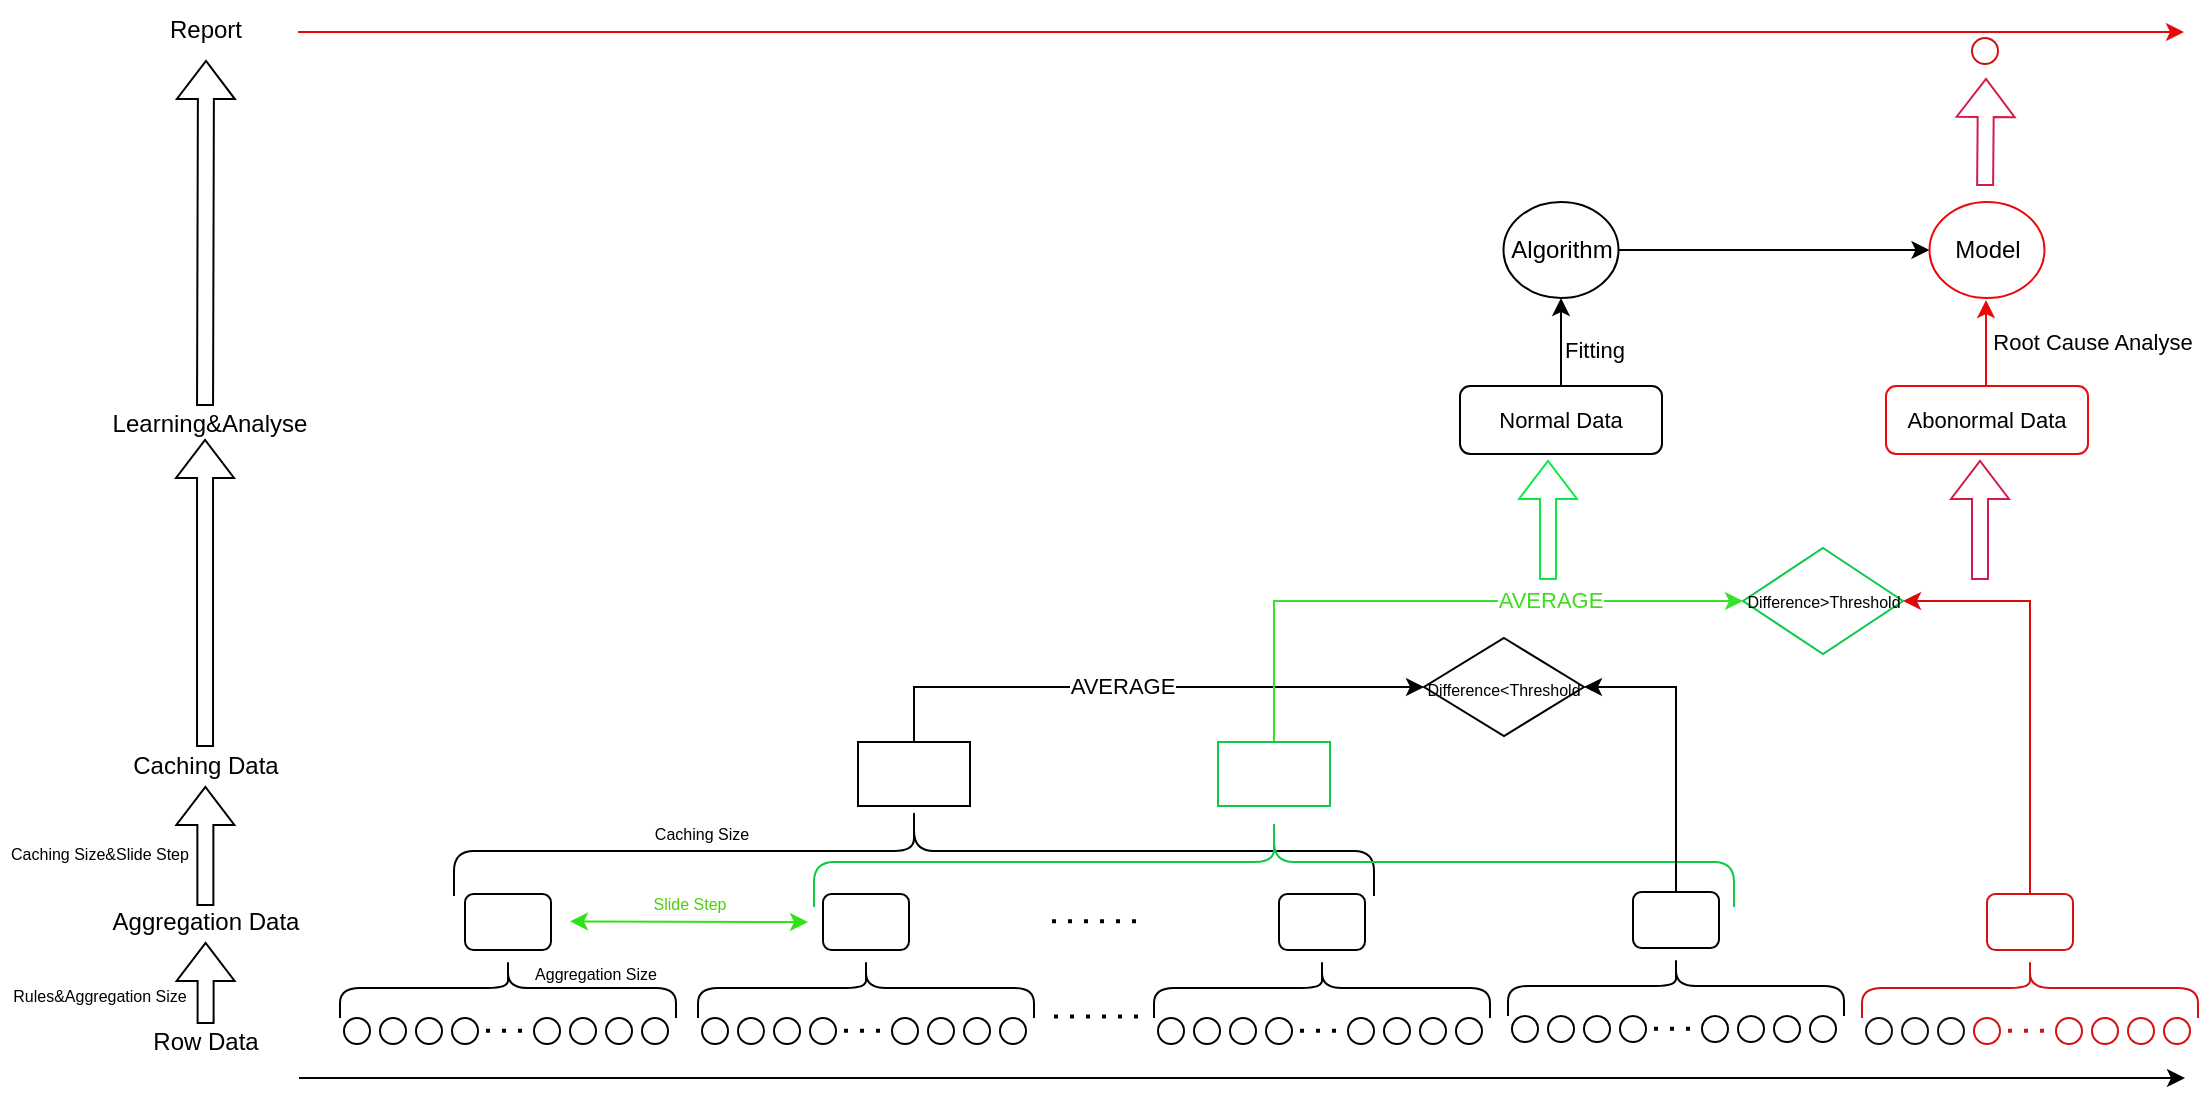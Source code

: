 <mxfile version="22.0.6" type="github">
  <diagram name="第 1 页" id="WTBXMF-47c1gRvCRbFfg">
    <mxGraphModel dx="977" dy="653" grid="0" gridSize="10" guides="1" tooltips="1" connect="1" arrows="1" fold="1" page="1" pageScale="1" pageWidth="1200" pageHeight="1920" math="0" shadow="0">
      <root>
        <mxCell id="0" />
        <mxCell id="1" parent="0" />
        <mxCell id="7vhGW-fj3BiN3b13xz7E-1" value="" style="ellipse;whiteSpace=wrap;html=1;aspect=fixed;" vertex="1" parent="1">
          <mxGeometry x="180" y="540" width="13" height="13" as="geometry" />
        </mxCell>
        <mxCell id="7vhGW-fj3BiN3b13xz7E-3" value="" style="ellipse;whiteSpace=wrap;html=1;aspect=fixed;" vertex="1" parent="1">
          <mxGeometry x="198" y="540" width="13" height="13" as="geometry" />
        </mxCell>
        <mxCell id="7vhGW-fj3BiN3b13xz7E-6" value="" style="ellipse;whiteSpace=wrap;html=1;aspect=fixed;" vertex="1" parent="1">
          <mxGeometry x="216" y="540" width="13" height="13" as="geometry" />
        </mxCell>
        <mxCell id="7vhGW-fj3BiN3b13xz7E-7" value="" style="ellipse;whiteSpace=wrap;html=1;aspect=fixed;" vertex="1" parent="1">
          <mxGeometry x="234" y="540" width="13" height="13" as="geometry" />
        </mxCell>
        <mxCell id="7vhGW-fj3BiN3b13xz7E-8" value="" style="ellipse;whiteSpace=wrap;html=1;aspect=fixed;" vertex="1" parent="1">
          <mxGeometry x="275" y="540" width="13" height="13" as="geometry" />
        </mxCell>
        <mxCell id="7vhGW-fj3BiN3b13xz7E-9" value="" style="ellipse;whiteSpace=wrap;html=1;aspect=fixed;" vertex="1" parent="1">
          <mxGeometry x="293" y="540" width="13" height="13" as="geometry" />
        </mxCell>
        <mxCell id="7vhGW-fj3BiN3b13xz7E-10" value="" style="ellipse;whiteSpace=wrap;html=1;aspect=fixed;" vertex="1" parent="1">
          <mxGeometry x="311" y="540" width="13" height="13" as="geometry" />
        </mxCell>
        <mxCell id="7vhGW-fj3BiN3b13xz7E-11" value="" style="ellipse;whiteSpace=wrap;html=1;aspect=fixed;" vertex="1" parent="1">
          <mxGeometry x="329" y="540" width="13" height="13" as="geometry" />
        </mxCell>
        <mxCell id="7vhGW-fj3BiN3b13xz7E-13" value="" style="endArrow=none;dashed=1;html=1;dashPattern=1 3;strokeWidth=2;rounded=0;" edge="1" parent="1">
          <mxGeometry width="50" height="50" relative="1" as="geometry">
            <mxPoint x="251" y="546.39" as="sourcePoint" />
            <mxPoint x="271" y="546.39" as="targetPoint" />
          </mxGeometry>
        </mxCell>
        <mxCell id="7vhGW-fj3BiN3b13xz7E-14" value="" style="shape=curlyBracket;whiteSpace=wrap;html=1;rounded=1;flipH=1;labelPosition=right;verticalLabelPosition=middle;align=left;verticalAlign=middle;flipV=1;direction=north;" vertex="1" parent="1">
          <mxGeometry x="178" y="510" width="168" height="30" as="geometry" />
        </mxCell>
        <mxCell id="7vhGW-fj3BiN3b13xz7E-15" value="" style="rounded=1;whiteSpace=wrap;html=1;" vertex="1" parent="1">
          <mxGeometry x="240.5" y="478" width="43" height="28" as="geometry" />
        </mxCell>
        <mxCell id="7vhGW-fj3BiN3b13xz7E-16" value="" style="endArrow=classic;html=1;rounded=0;" edge="1" parent="1">
          <mxGeometry width="50" height="50" relative="1" as="geometry">
            <mxPoint x="157.5" y="570" as="sourcePoint" />
            <mxPoint x="1100.5" y="570" as="targetPoint" />
          </mxGeometry>
        </mxCell>
        <mxCell id="7vhGW-fj3BiN3b13xz7E-17" value="" style="ellipse;whiteSpace=wrap;html=1;aspect=fixed;" vertex="1" parent="1">
          <mxGeometry x="359" y="540" width="13" height="13" as="geometry" />
        </mxCell>
        <mxCell id="7vhGW-fj3BiN3b13xz7E-18" value="" style="ellipse;whiteSpace=wrap;html=1;aspect=fixed;" vertex="1" parent="1">
          <mxGeometry x="377" y="540" width="13" height="13" as="geometry" />
        </mxCell>
        <mxCell id="7vhGW-fj3BiN3b13xz7E-19" value="" style="ellipse;whiteSpace=wrap;html=1;aspect=fixed;" vertex="1" parent="1">
          <mxGeometry x="395" y="540" width="13" height="13" as="geometry" />
        </mxCell>
        <mxCell id="7vhGW-fj3BiN3b13xz7E-20" value="" style="ellipse;whiteSpace=wrap;html=1;aspect=fixed;" vertex="1" parent="1">
          <mxGeometry x="413" y="540" width="13" height="13" as="geometry" />
        </mxCell>
        <mxCell id="7vhGW-fj3BiN3b13xz7E-21" value="" style="ellipse;whiteSpace=wrap;html=1;aspect=fixed;" vertex="1" parent="1">
          <mxGeometry x="454" y="540" width="13" height="13" as="geometry" />
        </mxCell>
        <mxCell id="7vhGW-fj3BiN3b13xz7E-22" value="" style="ellipse;whiteSpace=wrap;html=1;aspect=fixed;" vertex="1" parent="1">
          <mxGeometry x="472" y="540" width="13" height="13" as="geometry" />
        </mxCell>
        <mxCell id="7vhGW-fj3BiN3b13xz7E-23" value="" style="ellipse;whiteSpace=wrap;html=1;aspect=fixed;" vertex="1" parent="1">
          <mxGeometry x="490" y="540" width="13" height="13" as="geometry" />
        </mxCell>
        <mxCell id="7vhGW-fj3BiN3b13xz7E-24" value="" style="ellipse;whiteSpace=wrap;html=1;aspect=fixed;" vertex="1" parent="1">
          <mxGeometry x="508" y="540" width="13" height="13" as="geometry" />
        </mxCell>
        <mxCell id="7vhGW-fj3BiN3b13xz7E-25" value="" style="endArrow=none;dashed=1;html=1;dashPattern=1 3;strokeWidth=2;rounded=0;" edge="1" parent="1">
          <mxGeometry width="50" height="50" relative="1" as="geometry">
            <mxPoint x="430" y="546.39" as="sourcePoint" />
            <mxPoint x="450" y="546.39" as="targetPoint" />
          </mxGeometry>
        </mxCell>
        <mxCell id="7vhGW-fj3BiN3b13xz7E-26" value="" style="shape=curlyBracket;whiteSpace=wrap;html=1;rounded=1;flipH=1;labelPosition=right;verticalLabelPosition=middle;align=left;verticalAlign=middle;flipV=1;direction=north;" vertex="1" parent="1">
          <mxGeometry x="357" y="510" width="168" height="30" as="geometry" />
        </mxCell>
        <mxCell id="7vhGW-fj3BiN3b13xz7E-27" value="" style="rounded=1;whiteSpace=wrap;html=1;" vertex="1" parent="1">
          <mxGeometry x="419.5" y="478" width="43" height="28" as="geometry" />
        </mxCell>
        <mxCell id="7vhGW-fj3BiN3b13xz7E-40" value="" style="endArrow=none;dashed=1;html=1;dashPattern=1 3;strokeWidth=2;rounded=0;" edge="1" parent="1">
          <mxGeometry width="50" height="50" relative="1" as="geometry">
            <mxPoint x="535" y="539.31" as="sourcePoint" />
            <mxPoint x="577" y="539.31" as="targetPoint" />
          </mxGeometry>
        </mxCell>
        <mxCell id="7vhGW-fj3BiN3b13xz7E-52" value="" style="ellipse;whiteSpace=wrap;html=1;aspect=fixed;" vertex="1" parent="1">
          <mxGeometry x="587" y="540" width="13" height="13" as="geometry" />
        </mxCell>
        <mxCell id="7vhGW-fj3BiN3b13xz7E-53" value="" style="ellipse;whiteSpace=wrap;html=1;aspect=fixed;" vertex="1" parent="1">
          <mxGeometry x="605" y="540" width="13" height="13" as="geometry" />
        </mxCell>
        <mxCell id="7vhGW-fj3BiN3b13xz7E-54" value="" style="ellipse;whiteSpace=wrap;html=1;aspect=fixed;" vertex="1" parent="1">
          <mxGeometry x="623" y="540" width="13" height="13" as="geometry" />
        </mxCell>
        <mxCell id="7vhGW-fj3BiN3b13xz7E-55" value="" style="ellipse;whiteSpace=wrap;html=1;aspect=fixed;" vertex="1" parent="1">
          <mxGeometry x="641" y="540" width="13" height="13" as="geometry" />
        </mxCell>
        <mxCell id="7vhGW-fj3BiN3b13xz7E-56" value="" style="ellipse;whiteSpace=wrap;html=1;aspect=fixed;" vertex="1" parent="1">
          <mxGeometry x="682" y="540" width="13" height="13" as="geometry" />
        </mxCell>
        <mxCell id="7vhGW-fj3BiN3b13xz7E-57" value="" style="ellipse;whiteSpace=wrap;html=1;aspect=fixed;" vertex="1" parent="1">
          <mxGeometry x="700" y="540" width="13" height="13" as="geometry" />
        </mxCell>
        <mxCell id="7vhGW-fj3BiN3b13xz7E-58" value="" style="ellipse;whiteSpace=wrap;html=1;aspect=fixed;" vertex="1" parent="1">
          <mxGeometry x="718" y="540" width="13" height="13" as="geometry" />
        </mxCell>
        <mxCell id="7vhGW-fj3BiN3b13xz7E-59" value="" style="ellipse;whiteSpace=wrap;html=1;aspect=fixed;" vertex="1" parent="1">
          <mxGeometry x="736" y="540" width="13" height="13" as="geometry" />
        </mxCell>
        <mxCell id="7vhGW-fj3BiN3b13xz7E-60" value="" style="endArrow=none;dashed=1;html=1;dashPattern=1 3;strokeWidth=2;rounded=0;" edge="1" parent="1">
          <mxGeometry width="50" height="50" relative="1" as="geometry">
            <mxPoint x="658" y="546.39" as="sourcePoint" />
            <mxPoint x="678" y="546.39" as="targetPoint" />
          </mxGeometry>
        </mxCell>
        <mxCell id="7vhGW-fj3BiN3b13xz7E-61" value="" style="shape=curlyBracket;whiteSpace=wrap;html=1;rounded=1;flipH=1;labelPosition=right;verticalLabelPosition=middle;align=left;verticalAlign=middle;flipV=1;direction=north;" vertex="1" parent="1">
          <mxGeometry x="585" y="510" width="168" height="30" as="geometry" />
        </mxCell>
        <mxCell id="7vhGW-fj3BiN3b13xz7E-62" value="" style="rounded=1;whiteSpace=wrap;html=1;" vertex="1" parent="1">
          <mxGeometry x="647.5" y="478" width="43" height="28" as="geometry" />
        </mxCell>
        <mxCell id="7vhGW-fj3BiN3b13xz7E-63" value="Row Data" style="text;html=1;strokeColor=none;fillColor=none;align=center;verticalAlign=middle;whiteSpace=wrap;rounded=0;" vertex="1" parent="1">
          <mxGeometry x="81" y="537" width="60" height="30" as="geometry" />
        </mxCell>
        <mxCell id="7vhGW-fj3BiN3b13xz7E-64" value="Aggregation Data" style="text;html=1;strokeColor=none;fillColor=none;align=center;verticalAlign=middle;whiteSpace=wrap;rounded=0;" vertex="1" parent="1">
          <mxGeometry x="61" y="477" width="100" height="30" as="geometry" />
        </mxCell>
        <mxCell id="7vhGW-fj3BiN3b13xz7E-65" value="" style="shape=flexArrow;endArrow=classic;html=1;rounded=0;width=8;" edge="1" parent="1">
          <mxGeometry width="50" height="50" relative="1" as="geometry">
            <mxPoint x="110.8" y="543" as="sourcePoint" />
            <mxPoint x="110.8" y="502" as="targetPoint" />
          </mxGeometry>
        </mxCell>
        <mxCell id="7vhGW-fj3BiN3b13xz7E-67" value="&lt;font style=&quot;font-size: 8px;&quot;&gt;Rules&amp;amp;Aggregation Size&lt;/font&gt;" style="text;html=1;strokeColor=none;fillColor=none;align=center;verticalAlign=middle;whiteSpace=wrap;rounded=0;" vertex="1" parent="1">
          <mxGeometry x="13" y="513" width="90" height="30" as="geometry" />
        </mxCell>
        <mxCell id="7vhGW-fj3BiN3b13xz7E-68" value="" style="shape=curlyBracket;whiteSpace=wrap;html=1;rounded=1;flipH=1;labelPosition=right;verticalLabelPosition=middle;align=left;verticalAlign=middle;flipV=1;direction=north;" vertex="1" parent="1">
          <mxGeometry x="235" y="434" width="460" height="45" as="geometry" />
        </mxCell>
        <mxCell id="7vhGW-fj3BiN3b13xz7E-69" value="" style="endArrow=none;dashed=1;html=1;dashPattern=1 3;strokeWidth=2;rounded=0;" edge="1" parent="1">
          <mxGeometry width="50" height="50" relative="1" as="geometry">
            <mxPoint x="534" y="491.68" as="sourcePoint" />
            <mxPoint x="576" y="491.68" as="targetPoint" />
          </mxGeometry>
        </mxCell>
        <mxCell id="7vhGW-fj3BiN3b13xz7E-109" value="" style="edgeStyle=orthogonalEdgeStyle;rounded=0;orthogonalLoop=1;jettySize=auto;html=1;exitX=0.5;exitY=0;exitDx=0;exitDy=0;entryX=0;entryY=0.5;entryDx=0;entryDy=0;" edge="1" parent="1" source="7vhGW-fj3BiN3b13xz7E-70" target="7vhGW-fj3BiN3b13xz7E-108">
          <mxGeometry relative="1" as="geometry" />
        </mxCell>
        <mxCell id="7vhGW-fj3BiN3b13xz7E-111" value="AVERAGE" style="edgeLabel;html=1;align=center;verticalAlign=middle;resizable=0;points=[];" vertex="1" connectable="0" parent="7vhGW-fj3BiN3b13xz7E-109">
          <mxGeometry x="-0.069" y="1" relative="1" as="geometry">
            <mxPoint as="offset" />
          </mxGeometry>
        </mxCell>
        <mxCell id="7vhGW-fj3BiN3b13xz7E-70" value="" style="rounded=0;whiteSpace=wrap;html=1;" vertex="1" parent="1">
          <mxGeometry x="437" y="402" width="56" height="32" as="geometry" />
        </mxCell>
        <mxCell id="7vhGW-fj3BiN3b13xz7E-71" value="Caching Data" style="text;html=1;strokeColor=none;fillColor=none;align=center;verticalAlign=middle;whiteSpace=wrap;rounded=0;" vertex="1" parent="1">
          <mxGeometry x="61" y="399" width="100" height="30" as="geometry" />
        </mxCell>
        <mxCell id="7vhGW-fj3BiN3b13xz7E-72" value="" style="shape=flexArrow;endArrow=classic;html=1;rounded=0;width=8;" edge="1" parent="1">
          <mxGeometry width="50" height="50" relative="1" as="geometry">
            <mxPoint x="110.68" y="484" as="sourcePoint" />
            <mxPoint x="110.68" y="424" as="targetPoint" />
          </mxGeometry>
        </mxCell>
        <mxCell id="7vhGW-fj3BiN3b13xz7E-73" value="&lt;font style=&quot;font-size: 8px;&quot;&gt;Caching Size&amp;amp;Slide Step&lt;/font&gt;" style="text;html=1;strokeColor=none;fillColor=none;align=center;verticalAlign=middle;whiteSpace=wrap;rounded=0;" vertex="1" parent="1">
          <mxGeometry x="8" y="441.5" width="100" height="30" as="geometry" />
        </mxCell>
        <mxCell id="7vhGW-fj3BiN3b13xz7E-74" value="" style="shape=curlyBracket;whiteSpace=wrap;html=1;rounded=1;flipH=1;labelPosition=right;verticalLabelPosition=middle;align=left;verticalAlign=middle;flipV=1;direction=north;strokeColor=#0cca45;" vertex="1" parent="1">
          <mxGeometry x="415" y="439.5" width="460" height="45" as="geometry" />
        </mxCell>
        <mxCell id="7vhGW-fj3BiN3b13xz7E-105" value="" style="edgeStyle=orthogonalEdgeStyle;rounded=0;orthogonalLoop=1;jettySize=auto;html=1;entryX=0;entryY=0.5;entryDx=0;entryDy=0;exitX=0.5;exitY=0;exitDx=0;exitDy=0;fontColor=#3ddd1d;strokeColor=#38e22c;" edge="1" parent="1" source="7vhGW-fj3BiN3b13xz7E-75" target="7vhGW-fj3BiN3b13xz7E-104">
          <mxGeometry relative="1" as="geometry" />
        </mxCell>
        <mxCell id="7vhGW-fj3BiN3b13xz7E-106" value="AVERAGE" style="edgeLabel;html=1;align=center;verticalAlign=middle;resizable=0;points=[];fontColor=#3ddd1d;" vertex="1" connectable="0" parent="7vhGW-fj3BiN3b13xz7E-105">
          <mxGeometry x="0.363" y="1" relative="1" as="geometry">
            <mxPoint as="offset" />
          </mxGeometry>
        </mxCell>
        <mxCell id="7vhGW-fj3BiN3b13xz7E-75" value="" style="rounded=0;whiteSpace=wrap;html=1;strokeColor=#0cca45;" vertex="1" parent="1">
          <mxGeometry x="617" y="402" width="56" height="32" as="geometry" />
        </mxCell>
        <mxCell id="7vhGW-fj3BiN3b13xz7E-77" value="" style="endArrow=classic;startArrow=classic;html=1;rounded=0;strokeColor=#2ee316;" edge="1" parent="1">
          <mxGeometry width="50" height="50" relative="1" as="geometry">
            <mxPoint x="293" y="491.68" as="sourcePoint" />
            <mxPoint x="412" y="492" as="targetPoint" />
          </mxGeometry>
        </mxCell>
        <mxCell id="7vhGW-fj3BiN3b13xz7E-79" value="&lt;font style=&quot;font-size: 8px;&quot;&gt;Slide Step&lt;/font&gt;" style="text;html=1;strokeColor=none;fillColor=none;align=center;verticalAlign=middle;whiteSpace=wrap;rounded=0;fontColor=#51cd0e;" vertex="1" parent="1">
          <mxGeometry x="316" y="467" width="74" height="30" as="geometry" />
        </mxCell>
        <mxCell id="7vhGW-fj3BiN3b13xz7E-80" value="&lt;font style=&quot;font-size: 8px;&quot;&gt;Aggregation Size&lt;/font&gt;" style="text;html=1;strokeColor=none;fillColor=none;align=center;verticalAlign=middle;whiteSpace=wrap;rounded=0;" vertex="1" parent="1">
          <mxGeometry x="270" y="502" width="72" height="30" as="geometry" />
        </mxCell>
        <mxCell id="7vhGW-fj3BiN3b13xz7E-81" value="&lt;font style=&quot;font-size: 8px;&quot;&gt;Caching Size&lt;/font&gt;" style="text;html=1;strokeColor=none;fillColor=none;align=center;verticalAlign=middle;whiteSpace=wrap;rounded=0;" vertex="1" parent="1">
          <mxGeometry x="323" y="432" width="72" height="30" as="geometry" />
        </mxCell>
        <mxCell id="7vhGW-fj3BiN3b13xz7E-82" value="" style="ellipse;whiteSpace=wrap;html=1;aspect=fixed;" vertex="1" parent="1">
          <mxGeometry x="764" y="539" width="13" height="13" as="geometry" />
        </mxCell>
        <mxCell id="7vhGW-fj3BiN3b13xz7E-83" value="" style="ellipse;whiteSpace=wrap;html=1;aspect=fixed;" vertex="1" parent="1">
          <mxGeometry x="782" y="539" width="13" height="13" as="geometry" />
        </mxCell>
        <mxCell id="7vhGW-fj3BiN3b13xz7E-84" value="" style="ellipse;whiteSpace=wrap;html=1;aspect=fixed;" vertex="1" parent="1">
          <mxGeometry x="800" y="539" width="13" height="13" as="geometry" />
        </mxCell>
        <mxCell id="7vhGW-fj3BiN3b13xz7E-85" value="" style="ellipse;whiteSpace=wrap;html=1;aspect=fixed;" vertex="1" parent="1">
          <mxGeometry x="818" y="539" width="13" height="13" as="geometry" />
        </mxCell>
        <mxCell id="7vhGW-fj3BiN3b13xz7E-86" value="" style="ellipse;whiteSpace=wrap;html=1;aspect=fixed;" vertex="1" parent="1">
          <mxGeometry x="859" y="539" width="13" height="13" as="geometry" />
        </mxCell>
        <mxCell id="7vhGW-fj3BiN3b13xz7E-87" value="" style="ellipse;whiteSpace=wrap;html=1;aspect=fixed;" vertex="1" parent="1">
          <mxGeometry x="877" y="539" width="13" height="13" as="geometry" />
        </mxCell>
        <mxCell id="7vhGW-fj3BiN3b13xz7E-88" value="" style="ellipse;whiteSpace=wrap;html=1;aspect=fixed;" vertex="1" parent="1">
          <mxGeometry x="895" y="539" width="13" height="13" as="geometry" />
        </mxCell>
        <mxCell id="7vhGW-fj3BiN3b13xz7E-89" value="" style="ellipse;whiteSpace=wrap;html=1;aspect=fixed;" vertex="1" parent="1">
          <mxGeometry x="913" y="539" width="13" height="13" as="geometry" />
        </mxCell>
        <mxCell id="7vhGW-fj3BiN3b13xz7E-90" value="" style="endArrow=none;dashed=1;html=1;dashPattern=1 3;strokeWidth=2;rounded=0;" edge="1" parent="1">
          <mxGeometry width="50" height="50" relative="1" as="geometry">
            <mxPoint x="835" y="545.39" as="sourcePoint" />
            <mxPoint x="855" y="545.39" as="targetPoint" />
          </mxGeometry>
        </mxCell>
        <mxCell id="7vhGW-fj3BiN3b13xz7E-91" value="" style="shape=curlyBracket;whiteSpace=wrap;html=1;rounded=1;flipH=1;labelPosition=right;verticalLabelPosition=middle;align=left;verticalAlign=middle;flipV=1;direction=north;" vertex="1" parent="1">
          <mxGeometry x="762" y="509" width="168" height="30" as="geometry" />
        </mxCell>
        <mxCell id="7vhGW-fj3BiN3b13xz7E-110" style="edgeStyle=orthogonalEdgeStyle;rounded=0;orthogonalLoop=1;jettySize=auto;html=1;entryX=1;entryY=0.5;entryDx=0;entryDy=0;exitX=0.5;exitY=0;exitDx=0;exitDy=0;" edge="1" parent="1" source="7vhGW-fj3BiN3b13xz7E-92" target="7vhGW-fj3BiN3b13xz7E-108">
          <mxGeometry relative="1" as="geometry" />
        </mxCell>
        <mxCell id="7vhGW-fj3BiN3b13xz7E-92" value="" style="rounded=1;whiteSpace=wrap;html=1;" vertex="1" parent="1">
          <mxGeometry x="824.5" y="477" width="43" height="28" as="geometry" />
        </mxCell>
        <mxCell id="7vhGW-fj3BiN3b13xz7E-93" value="" style="ellipse;whiteSpace=wrap;html=1;aspect=fixed;strokeColor=#121111;" vertex="1" parent="1">
          <mxGeometry x="941" y="540" width="13" height="13" as="geometry" />
        </mxCell>
        <mxCell id="7vhGW-fj3BiN3b13xz7E-94" value="" style="ellipse;whiteSpace=wrap;html=1;aspect=fixed;strokeColor=#121111;" vertex="1" parent="1">
          <mxGeometry x="959" y="540" width="13" height="13" as="geometry" />
        </mxCell>
        <mxCell id="7vhGW-fj3BiN3b13xz7E-95" value="" style="ellipse;whiteSpace=wrap;html=1;aspect=fixed;strokeColor=#121111;" vertex="1" parent="1">
          <mxGeometry x="977" y="540" width="13" height="13" as="geometry" />
        </mxCell>
        <mxCell id="7vhGW-fj3BiN3b13xz7E-96" value="" style="ellipse;whiteSpace=wrap;html=1;aspect=fixed;strokeColor=#d51010;" vertex="1" parent="1">
          <mxGeometry x="995" y="540" width="13" height="13" as="geometry" />
        </mxCell>
        <mxCell id="7vhGW-fj3BiN3b13xz7E-97" value="" style="ellipse;whiteSpace=wrap;html=1;aspect=fixed;strokeColor=#d51010;" vertex="1" parent="1">
          <mxGeometry x="1036" y="540" width="13" height="13" as="geometry" />
        </mxCell>
        <mxCell id="7vhGW-fj3BiN3b13xz7E-98" value="" style="ellipse;whiteSpace=wrap;html=1;aspect=fixed;strokeColor=#d51010;" vertex="1" parent="1">
          <mxGeometry x="1054" y="540" width="13" height="13" as="geometry" />
        </mxCell>
        <mxCell id="7vhGW-fj3BiN3b13xz7E-99" value="" style="ellipse;whiteSpace=wrap;html=1;aspect=fixed;strokeColor=#d51010;" vertex="1" parent="1">
          <mxGeometry x="1072" y="540" width="13" height="13" as="geometry" />
        </mxCell>
        <mxCell id="7vhGW-fj3BiN3b13xz7E-100" value="" style="ellipse;whiteSpace=wrap;html=1;aspect=fixed;strokeColor=#d51010;" vertex="1" parent="1">
          <mxGeometry x="1090" y="540" width="13" height="13" as="geometry" />
        </mxCell>
        <mxCell id="7vhGW-fj3BiN3b13xz7E-101" value="" style="endArrow=none;dashed=1;html=1;dashPattern=1 3;strokeWidth=2;rounded=0;strokeColor=#d51010;" edge="1" parent="1">
          <mxGeometry width="50" height="50" relative="1" as="geometry">
            <mxPoint x="1012" y="546.39" as="sourcePoint" />
            <mxPoint x="1032" y="546.39" as="targetPoint" />
          </mxGeometry>
        </mxCell>
        <mxCell id="7vhGW-fj3BiN3b13xz7E-102" value="" style="shape=curlyBracket;whiteSpace=wrap;html=1;rounded=1;flipH=1;labelPosition=right;verticalLabelPosition=middle;align=left;verticalAlign=middle;flipV=1;direction=north;strokeColor=#d51010;" vertex="1" parent="1">
          <mxGeometry x="939" y="510" width="168" height="30" as="geometry" />
        </mxCell>
        <mxCell id="7vhGW-fj3BiN3b13xz7E-107" style="edgeStyle=orthogonalEdgeStyle;rounded=0;orthogonalLoop=1;jettySize=auto;html=1;entryX=1;entryY=0.5;entryDx=0;entryDy=0;exitX=0.5;exitY=0;exitDx=0;exitDy=0;strokeColor=#dc0909;" edge="1" parent="1" source="7vhGW-fj3BiN3b13xz7E-103" target="7vhGW-fj3BiN3b13xz7E-104">
          <mxGeometry relative="1" as="geometry" />
        </mxCell>
        <mxCell id="7vhGW-fj3BiN3b13xz7E-103" value="" style="rounded=1;whiteSpace=wrap;html=1;strokeColor=#d51010;" vertex="1" parent="1">
          <mxGeometry x="1001.5" y="478" width="43" height="28" as="geometry" />
        </mxCell>
        <mxCell id="7vhGW-fj3BiN3b13xz7E-104" value="Difference&amp;gt;Threshold" style="rhombus;whiteSpace=wrap;html=1;strokeColor=#0cca45;rounded=0;fontSize=8;" vertex="1" parent="1">
          <mxGeometry x="879.5" y="305" width="80" height="53" as="geometry" />
        </mxCell>
        <mxCell id="7vhGW-fj3BiN3b13xz7E-108" value="&lt;font style=&quot;font-size: 8px;&quot;&gt;Difference&amp;lt;Threshold&lt;/font&gt;" style="rhombus;whiteSpace=wrap;html=1;rounded=0;" vertex="1" parent="1">
          <mxGeometry x="720" y="350" width="80" height="49" as="geometry" />
        </mxCell>
        <mxCell id="7vhGW-fj3BiN3b13xz7E-112" value="" style="shape=flexArrow;endArrow=classic;html=1;rounded=0;width=8;fontColor=#33dc04;labelBorderColor=#27f40b;strokeColor=#0bea43;" edge="1" parent="1">
          <mxGeometry width="50" height="50" relative="1" as="geometry">
            <mxPoint x="782.0" y="321" as="sourcePoint" />
            <mxPoint x="782.0" y="261" as="targetPoint" />
          </mxGeometry>
        </mxCell>
        <mxCell id="7vhGW-fj3BiN3b13xz7E-121" value="" style="edgeStyle=orthogonalEdgeStyle;rounded=0;orthogonalLoop=1;jettySize=auto;html=1;entryX=0.5;entryY=1;entryDx=0;entryDy=0;exitX=0.5;exitY=0;exitDx=0;exitDy=0;" edge="1" parent="1" source="7vhGW-fj3BiN3b13xz7E-115" target="7vhGW-fj3BiN3b13xz7E-120">
          <mxGeometry relative="1" as="geometry" />
        </mxCell>
        <mxCell id="7vhGW-fj3BiN3b13xz7E-123" value="Fitting" style="edgeLabel;html=1;align=center;verticalAlign=middle;resizable=0;points=[];" vertex="1" connectable="0" parent="7vhGW-fj3BiN3b13xz7E-121">
          <mxGeometry x="-0.026" y="-3" relative="1" as="geometry">
            <mxPoint x="13" y="3" as="offset" />
          </mxGeometry>
        </mxCell>
        <mxCell id="7vhGW-fj3BiN3b13xz7E-115" value="&lt;font style=&quot;font-size: 11px;&quot;&gt;Normal Data&lt;/font&gt;" style="rounded=1;whiteSpace=wrap;html=1;" vertex="1" parent="1">
          <mxGeometry x="738" y="224" width="101" height="34" as="geometry" />
        </mxCell>
        <mxCell id="7vhGW-fj3BiN3b13xz7E-116" value="" style="shape=flexArrow;endArrow=classic;html=1;rounded=0;width=8;fontColor=#33dc04;labelBorderColor=#27f40b;strokeColor=#d41c4a;" edge="1" parent="1">
          <mxGeometry width="50" height="50" relative="1" as="geometry">
            <mxPoint x="998.0" y="321" as="sourcePoint" />
            <mxPoint x="998.0" y="261" as="targetPoint" />
          </mxGeometry>
        </mxCell>
        <mxCell id="7vhGW-fj3BiN3b13xz7E-127" value="" style="edgeStyle=orthogonalEdgeStyle;rounded=0;orthogonalLoop=1;jettySize=auto;html=1;strokeColor=#ec0909;" edge="1" parent="1" source="7vhGW-fj3BiN3b13xz7E-117">
          <mxGeometry relative="1" as="geometry">
            <mxPoint x="1001" y="181" as="targetPoint" />
          </mxGeometry>
        </mxCell>
        <mxCell id="7vhGW-fj3BiN3b13xz7E-132" value="Root Cause Analyse" style="edgeLabel;html=1;align=center;verticalAlign=middle;resizable=0;points=[];" vertex="1" connectable="0" parent="7vhGW-fj3BiN3b13xz7E-127">
          <mxGeometry x="0.142" relative="1" as="geometry">
            <mxPoint x="53" y="2" as="offset" />
          </mxGeometry>
        </mxCell>
        <mxCell id="7vhGW-fj3BiN3b13xz7E-117" value="&lt;font style=&quot;font-size: 11px;&quot;&gt;Abonormal Data&lt;/font&gt;" style="rounded=1;whiteSpace=wrap;html=1;strokeColor=#ec0909;" vertex="1" parent="1">
          <mxGeometry x="951" y="224" width="101" height="34" as="geometry" />
        </mxCell>
        <mxCell id="7vhGW-fj3BiN3b13xz7E-130" style="edgeStyle=orthogonalEdgeStyle;rounded=0;orthogonalLoop=1;jettySize=auto;html=1;exitX=1;exitY=0.5;exitDx=0;exitDy=0;" edge="1" parent="1" source="7vhGW-fj3BiN3b13xz7E-120" target="7vhGW-fj3BiN3b13xz7E-128">
          <mxGeometry relative="1" as="geometry" />
        </mxCell>
        <mxCell id="7vhGW-fj3BiN3b13xz7E-120" value="Algorithm" style="ellipse;whiteSpace=wrap;html=1;rounded=1;" vertex="1" parent="1">
          <mxGeometry x="759.75" y="132" width="57.5" height="48" as="geometry" />
        </mxCell>
        <mxCell id="7vhGW-fj3BiN3b13xz7E-128" value="Model" style="ellipse;whiteSpace=wrap;html=1;rounded=1;strokeColor=#ec0909;" vertex="1" parent="1">
          <mxGeometry x="972.75" y="132" width="57.5" height="48" as="geometry" />
        </mxCell>
        <mxCell id="7vhGW-fj3BiN3b13xz7E-133" value="" style="shape=flexArrow;endArrow=classic;html=1;rounded=0;width=8;" edge="1" parent="1">
          <mxGeometry width="50" height="50" relative="1" as="geometry">
            <mxPoint x="110.52" y="404.5" as="sourcePoint" />
            <mxPoint x="110.52" y="250.5" as="targetPoint" />
          </mxGeometry>
        </mxCell>
        <mxCell id="7vhGW-fj3BiN3b13xz7E-134" value="Learning&amp;amp;Analyse" style="text;html=1;strokeColor=none;fillColor=none;align=center;verticalAlign=middle;whiteSpace=wrap;rounded=0;" vertex="1" parent="1">
          <mxGeometry x="63" y="228" width="100" height="30" as="geometry" />
        </mxCell>
        <mxCell id="7vhGW-fj3BiN3b13xz7E-135" value="Report" style="text;html=1;strokeColor=none;fillColor=none;align=center;verticalAlign=middle;whiteSpace=wrap;rounded=0;" vertex="1" parent="1">
          <mxGeometry x="61" y="31" width="100" height="30" as="geometry" />
        </mxCell>
        <mxCell id="7vhGW-fj3BiN3b13xz7E-136" value="" style="shape=flexArrow;endArrow=classic;html=1;rounded=0;width=8;entryX=0.5;entryY=1;entryDx=0;entryDy=0;" edge="1" parent="1" target="7vhGW-fj3BiN3b13xz7E-135">
          <mxGeometry width="50" height="50" relative="1" as="geometry">
            <mxPoint x="110.52" y="234" as="sourcePoint" />
            <mxPoint x="110.52" y="86" as="targetPoint" />
          </mxGeometry>
        </mxCell>
        <mxCell id="7vhGW-fj3BiN3b13xz7E-137" value="" style="endArrow=classic;html=1;rounded=0;strokeColor=#e70808;" edge="1" parent="1">
          <mxGeometry width="50" height="50" relative="1" as="geometry">
            <mxPoint x="157" y="47" as="sourcePoint" />
            <mxPoint x="1100" y="47" as="targetPoint" />
          </mxGeometry>
        </mxCell>
        <mxCell id="7vhGW-fj3BiN3b13xz7E-138" value="" style="ellipse;whiteSpace=wrap;html=1;aspect=fixed;strokeColor=#d51010;" vertex="1" parent="1">
          <mxGeometry x="994" y="50" width="13" height="13" as="geometry" />
        </mxCell>
        <mxCell id="7vhGW-fj3BiN3b13xz7E-139" value="" style="shape=flexArrow;endArrow=classic;html=1;rounded=0;width=8;fontColor=#33dc04;labelBorderColor=#27f40b;strokeColor=#d41c4a;" edge="1" parent="1">
          <mxGeometry width="50" height="50" relative="1" as="geometry">
            <mxPoint x="1000.55" y="124" as="sourcePoint" />
            <mxPoint x="1001" y="70" as="targetPoint" />
          </mxGeometry>
        </mxCell>
      </root>
    </mxGraphModel>
  </diagram>
</mxfile>
